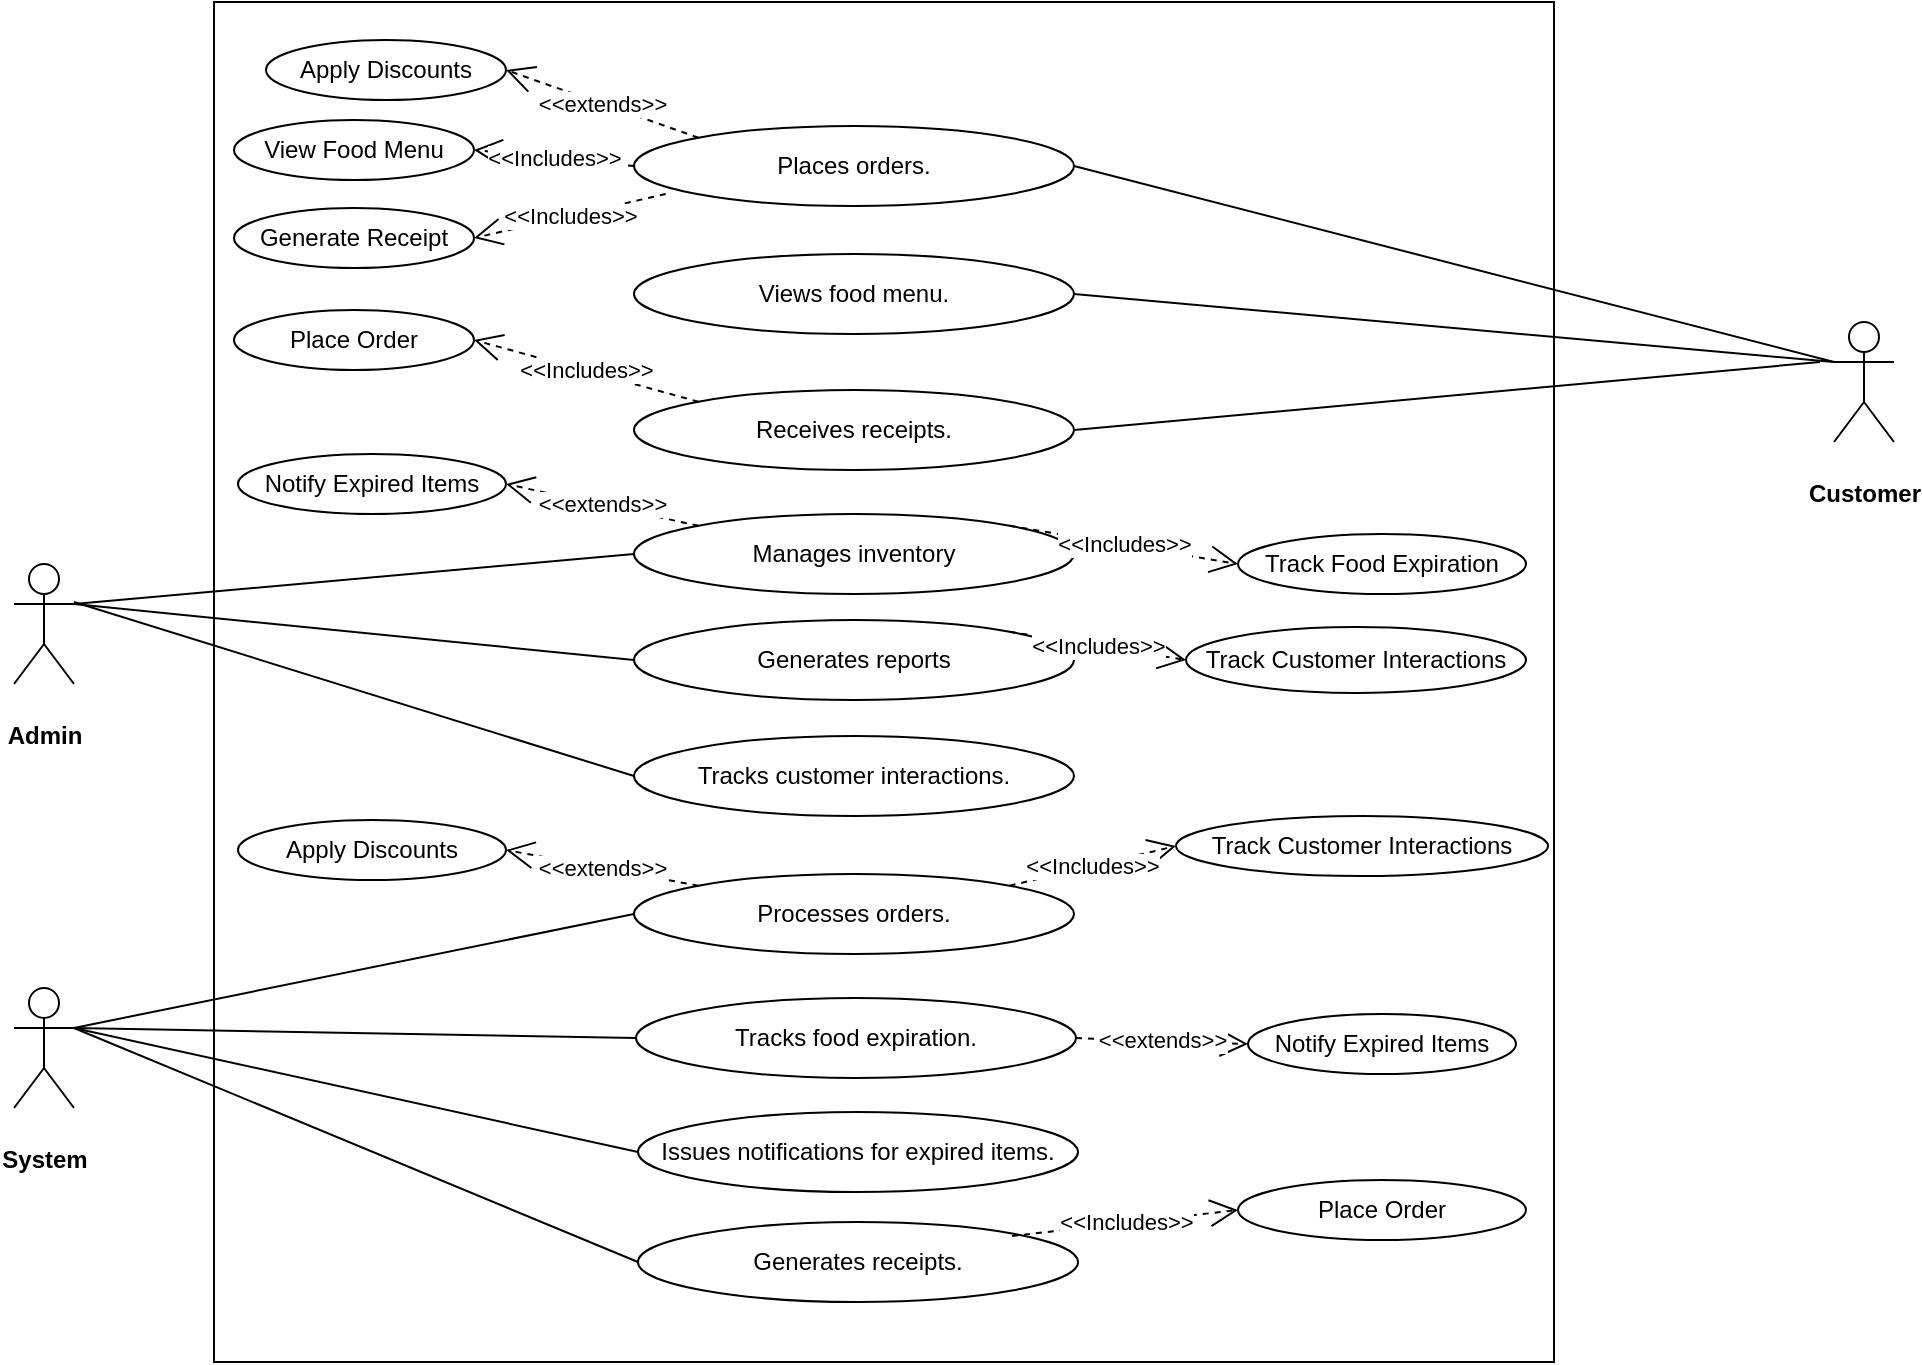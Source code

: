 <mxfile version="24.8.4">
  <diagram name="Page-1" id="Ny0K-eVpmRl2tGM9wSlF">
    <mxGraphModel dx="934" dy="485" grid="1" gridSize="10" guides="1" tooltips="1" connect="1" arrows="1" fold="1" page="1" pageScale="1" pageWidth="827" pageHeight="1169" math="0" shadow="0">
      <root>
        <mxCell id="0" />
        <mxCell id="1" parent="0" />
        <mxCell id="Omxx1tZ4pmGZDZzG7PeM-2" value="&lt;p data-pm-slice=&quot;1 1 [&amp;quot;ordered_list&amp;quot;,{&amp;quot;spread&amp;quot;:true,&amp;quot;startingNumber&amp;quot;:1,&amp;quot;start&amp;quot;:58,&amp;quot;end&amp;quot;:427},&amp;quot;regular_list_item&amp;quot;,{&amp;quot;start&amp;quot;:58,&amp;quot;end&amp;quot;:139}]&quot;&gt;&lt;strong&gt;Customer&lt;/strong&gt;&lt;/p&gt;" style="shape=umlActor;verticalLabelPosition=bottom;verticalAlign=top;html=1;" vertex="1" parent="1">
          <mxGeometry x="1000" y="170" width="30" height="60" as="geometry" />
        </mxCell>
        <mxCell id="Omxx1tZ4pmGZDZzG7PeM-3" value="&lt;p data-pm-slice=&quot;1 1 [&amp;quot;ordered_list&amp;quot;,{&amp;quot;spread&amp;quot;:true,&amp;quot;startingNumber&amp;quot;:1,&amp;quot;start&amp;quot;:58,&amp;quot;end&amp;quot;:427},&amp;quot;regular_list_item&amp;quot;,{&amp;quot;start&amp;quot;:141,&amp;quot;end&amp;quot;:290}]&quot;&gt;&lt;strong&gt;Admin&lt;/strong&gt;&lt;/p&gt;" style="shape=umlActor;verticalLabelPosition=bottom;verticalAlign=top;html=1;" vertex="1" parent="1">
          <mxGeometry x="90" y="291" width="30" height="60" as="geometry" />
        </mxCell>
        <mxCell id="Omxx1tZ4pmGZDZzG7PeM-4" value="&lt;p data-pm-slice=&quot;1 1 [&amp;quot;ordered_list&amp;quot;,{&amp;quot;spread&amp;quot;:true,&amp;quot;startingNumber&amp;quot;:1,&amp;quot;start&amp;quot;:58,&amp;quot;end&amp;quot;:427},&amp;quot;regular_list_item&amp;quot;,{&amp;quot;start&amp;quot;:292,&amp;quot;end&amp;quot;:427}]&quot;&gt;&lt;strong&gt;System&lt;/strong&gt;&lt;/p&gt;" style="shape=umlActor;verticalLabelPosition=bottom;verticalAlign=top;html=1;" vertex="1" parent="1">
          <mxGeometry x="90" y="503" width="30" height="60" as="geometry" />
        </mxCell>
        <mxCell id="Omxx1tZ4pmGZDZzG7PeM-7" value="" style="html=1;whiteSpace=wrap;" vertex="1" parent="1">
          <mxGeometry x="190" y="10" width="670" height="680" as="geometry" />
        </mxCell>
        <mxCell id="Omxx1tZ4pmGZDZzG7PeM-8" value="&lt;p data-pm-slice=&quot;1 1 [&amp;quot;ordered_list&amp;quot;,{&amp;quot;spread&amp;quot;:true,&amp;quot;startingNumber&amp;quot;:1,&amp;quot;start&amp;quot;:58,&amp;quot;end&amp;quot;:427},&amp;quot;regular_list_item&amp;quot;,{&amp;quot;start&amp;quot;:58,&amp;quot;end&amp;quot;:139},&amp;quot;list&amp;quot;,{&amp;quot;spread&amp;quot;:false,&amp;quot;start&amp;quot;:77,&amp;quot;end&amp;quot;:139},&amp;quot;regular_list_item&amp;quot;,{&amp;quot;start&amp;quot;:77,&amp;quot;end&amp;quot;:93}]&quot;&gt;Places orders.&lt;/p&gt;" style="ellipse;whiteSpace=wrap;html=1;" vertex="1" parent="1">
          <mxGeometry x="400" y="72" width="220" height="40" as="geometry" />
        </mxCell>
        <mxCell id="Omxx1tZ4pmGZDZzG7PeM-9" value="&lt;p data-pm-slice=&quot;1 1 [&amp;quot;ordered_list&amp;quot;,{&amp;quot;spread&amp;quot;:true,&amp;quot;startingNumber&amp;quot;:1,&amp;quot;start&amp;quot;:58,&amp;quot;end&amp;quot;:427},&amp;quot;regular_list_item&amp;quot;,{&amp;quot;start&amp;quot;:58,&amp;quot;end&amp;quot;:139},&amp;quot;list&amp;quot;,{&amp;quot;spread&amp;quot;:false,&amp;quot;start&amp;quot;:77,&amp;quot;end&amp;quot;:139},&amp;quot;regular_list_item&amp;quot;,{&amp;quot;start&amp;quot;:97,&amp;quot;end&amp;quot;:115}]&quot;&gt;Views food menu.&lt;/p&gt;" style="ellipse;whiteSpace=wrap;html=1;" vertex="1" parent="1">
          <mxGeometry x="400" y="136" width="220" height="40" as="geometry" />
        </mxCell>
        <mxCell id="Omxx1tZ4pmGZDZzG7PeM-10" value="&lt;p data-pm-slice=&quot;1 1 [&amp;quot;ordered_list&amp;quot;,{&amp;quot;spread&amp;quot;:true,&amp;quot;startingNumber&amp;quot;:1,&amp;quot;start&amp;quot;:58,&amp;quot;end&amp;quot;:427},&amp;quot;regular_list_item&amp;quot;,{&amp;quot;start&amp;quot;:58,&amp;quot;end&amp;quot;:139},&amp;quot;list&amp;quot;,{&amp;quot;spread&amp;quot;:false,&amp;quot;start&amp;quot;:77,&amp;quot;end&amp;quot;:139},&amp;quot;regular_list_item&amp;quot;,{&amp;quot;start&amp;quot;:119,&amp;quot;end&amp;quot;:139}]&quot;&gt;Receives receipts.&lt;/p&gt;" style="ellipse;whiteSpace=wrap;html=1;" vertex="1" parent="1">
          <mxGeometry x="400" y="204" width="220" height="40" as="geometry" />
        </mxCell>
        <mxCell id="Omxx1tZ4pmGZDZzG7PeM-11" value="&lt;p data-pm-slice=&quot;1 1 [&amp;quot;ordered_list&amp;quot;,{&amp;quot;spread&amp;quot;:true,&amp;quot;startingNumber&amp;quot;:1,&amp;quot;start&amp;quot;:58,&amp;quot;end&amp;quot;:427},&amp;quot;regular_list_item&amp;quot;,{&amp;quot;start&amp;quot;:141,&amp;quot;end&amp;quot;:290},&amp;quot;list&amp;quot;,{&amp;quot;spread&amp;quot;:false,&amp;quot;start&amp;quot;:157,&amp;quot;end&amp;quot;:290},&amp;quot;regular_list_item&amp;quot;,{&amp;quot;start&amp;quot;:157,&amp;quot;end&amp;quot;:208}]&quot;&gt;Manages inventory&lt;/p&gt;" style="ellipse;whiteSpace=wrap;html=1;" vertex="1" parent="1">
          <mxGeometry x="400" y="266" width="220" height="40" as="geometry" />
        </mxCell>
        <mxCell id="Omxx1tZ4pmGZDZzG7PeM-12" value="&lt;p data-pm-slice=&quot;1 1 [&amp;quot;ordered_list&amp;quot;,{&amp;quot;spread&amp;quot;:true,&amp;quot;startingNumber&amp;quot;:1,&amp;quot;start&amp;quot;:58,&amp;quot;end&amp;quot;:427},&amp;quot;regular_list_item&amp;quot;,{&amp;quot;start&amp;quot;:141,&amp;quot;end&amp;quot;:290},&amp;quot;list&amp;quot;,{&amp;quot;spread&amp;quot;:false,&amp;quot;start&amp;quot;:157,&amp;quot;end&amp;quot;:290},&amp;quot;regular_list_item&amp;quot;,{&amp;quot;start&amp;quot;:212,&amp;quot;end&amp;quot;:255}]&quot;&gt;Generates reports&lt;/p&gt;" style="ellipse;whiteSpace=wrap;html=1;" vertex="1" parent="1">
          <mxGeometry x="400" y="319" width="220" height="40" as="geometry" />
        </mxCell>
        <mxCell id="Omxx1tZ4pmGZDZzG7PeM-13" value="&lt;p data-pm-slice=&quot;1 1 [&amp;quot;ordered_list&amp;quot;,{&amp;quot;spread&amp;quot;:true,&amp;quot;startingNumber&amp;quot;:1,&amp;quot;start&amp;quot;:58,&amp;quot;end&amp;quot;:427},&amp;quot;regular_list_item&amp;quot;,{&amp;quot;start&amp;quot;:141,&amp;quot;end&amp;quot;:290},&amp;quot;list&amp;quot;,{&amp;quot;spread&amp;quot;:false,&amp;quot;start&amp;quot;:157,&amp;quot;end&amp;quot;:290},&amp;quot;regular_list_item&amp;quot;,{&amp;quot;start&amp;quot;:259,&amp;quot;end&amp;quot;:290}]&quot;&gt;Tracks customer interactions.&lt;/p&gt;" style="ellipse;whiteSpace=wrap;html=1;" vertex="1" parent="1">
          <mxGeometry x="400" y="377" width="220" height="40" as="geometry" />
        </mxCell>
        <mxCell id="Omxx1tZ4pmGZDZzG7PeM-14" value="&lt;p data-pm-slice=&quot;1 1 [&amp;quot;ordered_list&amp;quot;,{&amp;quot;spread&amp;quot;:true,&amp;quot;startingNumber&amp;quot;:1,&amp;quot;start&amp;quot;:58,&amp;quot;end&amp;quot;:427},&amp;quot;regular_list_item&amp;quot;,{&amp;quot;start&amp;quot;:292,&amp;quot;end&amp;quot;:427},&amp;quot;list&amp;quot;,{&amp;quot;spread&amp;quot;:false,&amp;quot;start&amp;quot;:309,&amp;quot;end&amp;quot;:427},&amp;quot;regular_list_item&amp;quot;,{&amp;quot;start&amp;quot;:309,&amp;quot;end&amp;quot;:328}]&quot;&gt;Processes orders.&lt;/p&gt;" style="ellipse;whiteSpace=wrap;html=1;" vertex="1" parent="1">
          <mxGeometry x="400" y="446" width="220" height="40" as="geometry" />
        </mxCell>
        <mxCell id="Omxx1tZ4pmGZDZzG7PeM-15" value="&lt;p data-pm-slice=&quot;1 1 [&amp;quot;ordered_list&amp;quot;,{&amp;quot;spread&amp;quot;:true,&amp;quot;startingNumber&amp;quot;:1,&amp;quot;start&amp;quot;:58,&amp;quot;end&amp;quot;:427},&amp;quot;regular_list_item&amp;quot;,{&amp;quot;start&amp;quot;:292,&amp;quot;end&amp;quot;:427},&amp;quot;list&amp;quot;,{&amp;quot;spread&amp;quot;:false,&amp;quot;start&amp;quot;:309,&amp;quot;end&amp;quot;:427},&amp;quot;regular_list_item&amp;quot;,{&amp;quot;start&amp;quot;:332,&amp;quot;end&amp;quot;:357}]&quot;&gt;Tracks food expiration.&lt;/p&gt;" style="ellipse;whiteSpace=wrap;html=1;" vertex="1" parent="1">
          <mxGeometry x="401" y="508" width="220" height="40" as="geometry" />
        </mxCell>
        <mxCell id="Omxx1tZ4pmGZDZzG7PeM-16" value="&lt;p data-pm-slice=&quot;1 1 [&amp;quot;ordered_list&amp;quot;,{&amp;quot;spread&amp;quot;:true,&amp;quot;startingNumber&amp;quot;:1,&amp;quot;start&amp;quot;:58,&amp;quot;end&amp;quot;:427},&amp;quot;regular_list_item&amp;quot;,{&amp;quot;start&amp;quot;:292,&amp;quot;end&amp;quot;:427},&amp;quot;list&amp;quot;,{&amp;quot;spread&amp;quot;:false,&amp;quot;start&amp;quot;:309,&amp;quot;end&amp;quot;:427},&amp;quot;regular_list_item&amp;quot;,{&amp;quot;start&amp;quot;:361,&amp;quot;end&amp;quot;:402}]&quot;&gt;Issues notifications for expired items.&lt;/p&gt;" style="ellipse;whiteSpace=wrap;html=1;" vertex="1" parent="1">
          <mxGeometry x="402" y="565" width="220" height="40" as="geometry" />
        </mxCell>
        <mxCell id="Omxx1tZ4pmGZDZzG7PeM-17" value="&lt;p data-pm-slice=&quot;1 1 [&amp;quot;ordered_list&amp;quot;,{&amp;quot;spread&amp;quot;:true,&amp;quot;startingNumber&amp;quot;:1,&amp;quot;start&amp;quot;:58,&amp;quot;end&amp;quot;:427},&amp;quot;regular_list_item&amp;quot;,{&amp;quot;start&amp;quot;:292,&amp;quot;end&amp;quot;:427},&amp;quot;list&amp;quot;,{&amp;quot;spread&amp;quot;:false,&amp;quot;start&amp;quot;:309,&amp;quot;end&amp;quot;:427},&amp;quot;regular_list_item&amp;quot;,{&amp;quot;start&amp;quot;:406,&amp;quot;end&amp;quot;:427}]&quot;&gt;Generates receipts.&lt;/p&gt;" style="ellipse;whiteSpace=wrap;html=1;" vertex="1" parent="1">
          <mxGeometry x="402" y="620" width="220" height="40" as="geometry" />
        </mxCell>
        <mxCell id="Omxx1tZ4pmGZDZzG7PeM-18" value="View Food Menu" style="ellipse;whiteSpace=wrap;html=1;" vertex="1" parent="1">
          <mxGeometry x="200" y="69" width="120" height="30" as="geometry" />
        </mxCell>
        <mxCell id="Omxx1tZ4pmGZDZzG7PeM-19" value="Generate Receipt" style="ellipse;whiteSpace=wrap;html=1;" vertex="1" parent="1">
          <mxGeometry x="200" y="113" width="120" height="30" as="geometry" />
        </mxCell>
        <mxCell id="Omxx1tZ4pmGZDZzG7PeM-20" value="&amp;lt;&amp;lt;Includes&amp;gt;&amp;gt;" style="endArrow=open;endSize=12;dashed=1;html=1;rounded=0;exitX=0;exitY=0.5;exitDx=0;exitDy=0;entryX=1;entryY=0.5;entryDx=0;entryDy=0;" edge="1" parent="1" source="Omxx1tZ4pmGZDZzG7PeM-8" target="Omxx1tZ4pmGZDZzG7PeM-18">
          <mxGeometry width="160" relative="1" as="geometry">
            <mxPoint x="610" y="89" as="sourcePoint" />
            <mxPoint x="770" y="89" as="targetPoint" />
          </mxGeometry>
        </mxCell>
        <mxCell id="Omxx1tZ4pmGZDZzG7PeM-21" value="&amp;lt;&amp;lt;Includes&amp;gt;&amp;gt;" style="endArrow=open;endSize=12;dashed=1;html=1;rounded=0;exitX=0.072;exitY=0.85;exitDx=0;exitDy=0;entryX=1;entryY=0.5;entryDx=0;entryDy=0;exitPerimeter=0;" edge="1" parent="1" source="Omxx1tZ4pmGZDZzG7PeM-8" target="Omxx1tZ4pmGZDZzG7PeM-19">
          <mxGeometry width="160" relative="1" as="geometry">
            <mxPoint x="598" y="133" as="sourcePoint" />
            <mxPoint x="714" y="96" as="targetPoint" />
          </mxGeometry>
        </mxCell>
        <mxCell id="Omxx1tZ4pmGZDZzG7PeM-22" value="Apply Discounts" style="ellipse;whiteSpace=wrap;html=1;" vertex="1" parent="1">
          <mxGeometry x="216" y="29" width="120" height="30" as="geometry" />
        </mxCell>
        <mxCell id="Omxx1tZ4pmGZDZzG7PeM-23" value="&amp;lt;&amp;lt;extends&amp;gt;&amp;gt;" style="endArrow=open;endSize=12;dashed=1;html=1;rounded=0;exitX=0;exitY=0;exitDx=0;exitDy=0;entryX=1;entryY=0.5;entryDx=0;entryDy=0;" edge="1" parent="1" source="Omxx1tZ4pmGZDZzG7PeM-8" target="Omxx1tZ4pmGZDZzG7PeM-22">
          <mxGeometry width="160" relative="1" as="geometry">
            <mxPoint x="317" y="118" as="sourcePoint" />
            <mxPoint x="433" y="81" as="targetPoint" />
          </mxGeometry>
        </mxCell>
        <mxCell id="Omxx1tZ4pmGZDZzG7PeM-24" value="Place Order" style="ellipse;whiteSpace=wrap;html=1;" vertex="1" parent="1">
          <mxGeometry x="200" y="164" width="120" height="30" as="geometry" />
        </mxCell>
        <mxCell id="Omxx1tZ4pmGZDZzG7PeM-25" value="&amp;lt;&amp;lt;Includes&amp;gt;&amp;gt;" style="endArrow=open;endSize=12;dashed=1;html=1;rounded=0;exitX=0;exitY=0;exitDx=0;exitDy=0;entryX=1;entryY=0.5;entryDx=0;entryDy=0;" edge="1" parent="1" target="Omxx1tZ4pmGZDZzG7PeM-24" source="Omxx1tZ4pmGZDZzG7PeM-10">
          <mxGeometry x="0.001" width="160" relative="1" as="geometry">
            <mxPoint x="432.427" y="199.82" as="sourcePoint" />
            <mxPoint x="724" y="157" as="targetPoint" />
            <mxPoint as="offset" />
          </mxGeometry>
        </mxCell>
        <mxCell id="Omxx1tZ4pmGZDZzG7PeM-26" value="Track Food Expiration" style="ellipse;whiteSpace=wrap;html=1;" vertex="1" parent="1">
          <mxGeometry x="702" y="276" width="144" height="30" as="geometry" />
        </mxCell>
        <mxCell id="Omxx1tZ4pmGZDZzG7PeM-27" value="&amp;lt;&amp;lt;Includes&amp;gt;&amp;gt;" style="endArrow=open;endSize=12;dashed=1;html=1;rounded=0;exitX=1;exitY=0;exitDx=0;exitDy=0;entryX=0;entryY=0.5;entryDx=0;entryDy=0;" edge="1" parent="1" target="Omxx1tZ4pmGZDZzG7PeM-26" source="Omxx1tZ4pmGZDZzG7PeM-11">
          <mxGeometry width="160" relative="1" as="geometry">
            <mxPoint x="598" y="272" as="sourcePoint" />
            <mxPoint x="734" y="229" as="targetPoint" />
          </mxGeometry>
        </mxCell>
        <mxCell id="Omxx1tZ4pmGZDZzG7PeM-28" value="Notify Expired Items" style="ellipse;whiteSpace=wrap;html=1;" vertex="1" parent="1">
          <mxGeometry x="202" y="236" width="134" height="30" as="geometry" />
        </mxCell>
        <mxCell id="Omxx1tZ4pmGZDZzG7PeM-29" value="&amp;lt;&amp;lt;extends&amp;gt;&amp;gt;" style="endArrow=open;endSize=12;dashed=1;html=1;rounded=0;exitX=0;exitY=0;exitDx=0;exitDy=0;entryX=1;entryY=0.5;entryDx=0;entryDy=0;" edge="1" parent="1" target="Omxx1tZ4pmGZDZzG7PeM-28" source="Omxx1tZ4pmGZDZzG7PeM-11">
          <mxGeometry width="160" relative="1" as="geometry">
            <mxPoint x="429" y="269" as="sourcePoint" />
            <mxPoint x="430" y="255" as="targetPoint" />
          </mxGeometry>
        </mxCell>
        <mxCell id="Omxx1tZ4pmGZDZzG7PeM-30" value="Track Customer Interactions" style="ellipse;whiteSpace=wrap;html=1;" vertex="1" parent="1">
          <mxGeometry x="676" y="322.5" width="170" height="33" as="geometry" />
        </mxCell>
        <mxCell id="Omxx1tZ4pmGZDZzG7PeM-31" value="&amp;lt;&amp;lt;Includes&amp;gt;&amp;gt;" style="endArrow=open;endSize=12;dashed=1;html=1;rounded=0;exitX=1;exitY=0;exitDx=0;exitDy=0;entryX=0;entryY=0.5;entryDx=0;entryDy=0;" edge="1" parent="1" target="Omxx1tZ4pmGZDZzG7PeM-30" source="Omxx1tZ4pmGZDZzG7PeM-12">
          <mxGeometry width="160" relative="1" as="geometry">
            <mxPoint x="589" y="323" as="sourcePoint" />
            <mxPoint x="735" y="280" as="targetPoint" />
          </mxGeometry>
        </mxCell>
        <mxCell id="Omxx1tZ4pmGZDZzG7PeM-36" value="Track Customer Interactions" style="ellipse;whiteSpace=wrap;html=1;" vertex="1" parent="1">
          <mxGeometry x="671" y="417" width="186" height="30" as="geometry" />
        </mxCell>
        <mxCell id="Omxx1tZ4pmGZDZzG7PeM-37" value="&amp;lt;&amp;lt;Includes&amp;gt;&amp;gt;" style="endArrow=open;endSize=12;dashed=1;html=1;rounded=0;exitX=1;exitY=0;exitDx=0;exitDy=0;entryX=0;entryY=0.5;entryDx=0;entryDy=0;" edge="1" parent="1" target="Omxx1tZ4pmGZDZzG7PeM-36" source="Omxx1tZ4pmGZDZzG7PeM-14">
          <mxGeometry x="-0.008" width="160" relative="1" as="geometry">
            <mxPoint x="589" y="428" as="sourcePoint" />
            <mxPoint x="736" y="383" as="targetPoint" />
            <mxPoint as="offset" />
          </mxGeometry>
        </mxCell>
        <mxCell id="Omxx1tZ4pmGZDZzG7PeM-38" value="Apply Discounts" style="ellipse;whiteSpace=wrap;html=1;" vertex="1" parent="1">
          <mxGeometry x="202" y="419" width="134" height="30" as="geometry" />
        </mxCell>
        <mxCell id="Omxx1tZ4pmGZDZzG7PeM-39" value="&amp;lt;&amp;lt;extends&amp;gt;&amp;gt;" style="endArrow=open;endSize=12;dashed=1;html=1;rounded=0;exitX=0;exitY=0;exitDx=0;exitDy=0;entryX=1;entryY=0.5;entryDx=0;entryDy=0;" edge="1" parent="1" target="Omxx1tZ4pmGZDZzG7PeM-38" source="Omxx1tZ4pmGZDZzG7PeM-14">
          <mxGeometry x="-0.003" width="160" relative="1" as="geometry">
            <mxPoint x="433" y="428" as="sourcePoint" />
            <mxPoint x="432" y="409" as="targetPoint" />
            <mxPoint as="offset" />
          </mxGeometry>
        </mxCell>
        <mxCell id="Omxx1tZ4pmGZDZzG7PeM-42" value="Notify Expired Items" style="ellipse;whiteSpace=wrap;html=1;" vertex="1" parent="1">
          <mxGeometry x="707" y="516" width="134" height="30" as="geometry" />
        </mxCell>
        <mxCell id="Omxx1tZ4pmGZDZzG7PeM-43" value="&amp;lt;&amp;lt;extends&amp;gt;&amp;gt;" style="endArrow=open;endSize=12;dashed=1;html=1;rounded=0;exitX=1;exitY=0.5;exitDx=0;exitDy=0;entryX=0;entryY=0.5;entryDx=0;entryDy=0;" edge="1" parent="1" target="Omxx1tZ4pmGZDZzG7PeM-42" source="Omxx1tZ4pmGZDZzG7PeM-15">
          <mxGeometry x="-0.004" width="160" relative="1" as="geometry">
            <mxPoint x="433" y="520" as="sourcePoint" />
            <mxPoint x="432" y="501" as="targetPoint" />
            <mxPoint as="offset" />
          </mxGeometry>
        </mxCell>
        <mxCell id="Omxx1tZ4pmGZDZzG7PeM-48" value="Place Order" style="ellipse;whiteSpace=wrap;html=1;" vertex="1" parent="1">
          <mxGeometry x="702" y="599" width="144" height="30" as="geometry" />
        </mxCell>
        <mxCell id="Omxx1tZ4pmGZDZzG7PeM-49" value="&amp;lt;&amp;lt;Includes&amp;gt;&amp;gt;" style="endArrow=open;endSize=12;dashed=1;html=1;rounded=0;exitX=1;exitY=0;exitDx=0;exitDy=0;entryX=0;entryY=0.5;entryDx=0;entryDy=0;" edge="1" parent="1" target="Omxx1tZ4pmGZDZzG7PeM-48">
          <mxGeometry width="160" relative="1" as="geometry">
            <mxPoint x="589" y="627" as="sourcePoint" />
            <mxPoint x="736" y="582" as="targetPoint" />
          </mxGeometry>
        </mxCell>
        <mxCell id="Omxx1tZ4pmGZDZzG7PeM-53" value="" style="endArrow=none;endFill=0;html=1;rounded=0;entryX=1;entryY=0.5;entryDx=0;entryDy=0;exitX=0;exitY=0.333;exitDx=0;exitDy=0;exitPerimeter=0;" edge="1" parent="1" source="Omxx1tZ4pmGZDZzG7PeM-2" target="Omxx1tZ4pmGZDZzG7PeM-8">
          <mxGeometry width="160" relative="1" as="geometry">
            <mxPoint x="670" y="140" as="sourcePoint" />
            <mxPoint x="830" y="140" as="targetPoint" />
          </mxGeometry>
        </mxCell>
        <mxCell id="Omxx1tZ4pmGZDZzG7PeM-54" value="" style="endArrow=none;endFill=0;html=1;rounded=0;entryX=1;entryY=0.5;entryDx=0;entryDy=0;" edge="1" parent="1" target="Omxx1tZ4pmGZDZzG7PeM-9">
          <mxGeometry width="160" relative="1" as="geometry">
            <mxPoint x="1000" y="190" as="sourcePoint" />
            <mxPoint x="630" y="140" as="targetPoint" />
          </mxGeometry>
        </mxCell>
        <mxCell id="Omxx1tZ4pmGZDZzG7PeM-55" value="" style="endArrow=none;endFill=0;html=1;rounded=0;entryX=1;entryY=0.5;entryDx=0;entryDy=0;" edge="1" parent="1" target="Omxx1tZ4pmGZDZzG7PeM-10">
          <mxGeometry width="160" relative="1" as="geometry">
            <mxPoint x="993" y="190" as="sourcePoint" />
            <mxPoint x="613" y="209" as="targetPoint" />
          </mxGeometry>
        </mxCell>
        <mxCell id="Omxx1tZ4pmGZDZzG7PeM-57" value="" style="endArrow=none;endFill=0;html=1;rounded=0;entryX=0;entryY=0.5;entryDx=0;entryDy=0;exitX=1;exitY=0.333;exitDx=0;exitDy=0;exitPerimeter=0;" edge="1" parent="1" source="Omxx1tZ4pmGZDZzG7PeM-3" target="Omxx1tZ4pmGZDZzG7PeM-11">
          <mxGeometry width="160" relative="1" as="geometry">
            <mxPoint x="1003" y="204" as="sourcePoint" />
            <mxPoint x="630" y="238" as="targetPoint" />
          </mxGeometry>
        </mxCell>
        <mxCell id="Omxx1tZ4pmGZDZzG7PeM-58" value="" style="endArrow=none;endFill=0;html=1;rounded=0;entryX=0;entryY=0.5;entryDx=0;entryDy=0;exitX=1;exitY=0.333;exitDx=0;exitDy=0;exitPerimeter=0;" edge="1" parent="1" source="Omxx1tZ4pmGZDZzG7PeM-3" target="Omxx1tZ4pmGZDZzG7PeM-12">
          <mxGeometry width="160" relative="1" as="geometry">
            <mxPoint x="130" y="321" as="sourcePoint" />
            <mxPoint x="410" y="296" as="targetPoint" />
          </mxGeometry>
        </mxCell>
        <mxCell id="Omxx1tZ4pmGZDZzG7PeM-59" value="" style="endArrow=none;endFill=0;html=1;rounded=0;entryX=0;entryY=0.5;entryDx=0;entryDy=0;" edge="1" parent="1" target="Omxx1tZ4pmGZDZzG7PeM-13">
          <mxGeometry width="160" relative="1" as="geometry">
            <mxPoint x="120" y="310" as="sourcePoint" />
            <mxPoint x="410" y="349" as="targetPoint" />
          </mxGeometry>
        </mxCell>
        <mxCell id="Omxx1tZ4pmGZDZzG7PeM-60" value="" style="endArrow=none;endFill=0;html=1;rounded=0;entryX=0;entryY=0.5;entryDx=0;entryDy=0;exitX=1;exitY=0.333;exitDx=0;exitDy=0;exitPerimeter=0;" edge="1" parent="1" source="Omxx1tZ4pmGZDZzG7PeM-4" target="Omxx1tZ4pmGZDZzG7PeM-14">
          <mxGeometry width="160" relative="1" as="geometry">
            <mxPoint x="130" y="328" as="sourcePoint" />
            <mxPoint x="410" y="410" as="targetPoint" />
          </mxGeometry>
        </mxCell>
        <mxCell id="Omxx1tZ4pmGZDZzG7PeM-61" value="" style="endArrow=none;endFill=0;html=1;rounded=0;entryX=0;entryY=0.5;entryDx=0;entryDy=0;exitX=1;exitY=0.333;exitDx=0;exitDy=0;exitPerimeter=0;" edge="1" parent="1" source="Omxx1tZ4pmGZDZzG7PeM-4" target="Omxx1tZ4pmGZDZzG7PeM-15">
          <mxGeometry width="160" relative="1" as="geometry">
            <mxPoint x="125" y="537" as="sourcePoint" />
            <mxPoint x="405" y="499" as="targetPoint" />
          </mxGeometry>
        </mxCell>
        <mxCell id="Omxx1tZ4pmGZDZzG7PeM-62" value="" style="endArrow=none;endFill=0;html=1;rounded=0;entryX=0;entryY=0.5;entryDx=0;entryDy=0;exitX=1;exitY=0.333;exitDx=0;exitDy=0;exitPerimeter=0;" edge="1" parent="1" source="Omxx1tZ4pmGZDZzG7PeM-4" target="Omxx1tZ4pmGZDZzG7PeM-16">
          <mxGeometry width="160" relative="1" as="geometry">
            <mxPoint x="120" y="520" as="sourcePoint" />
            <mxPoint x="411" y="551" as="targetPoint" />
          </mxGeometry>
        </mxCell>
        <mxCell id="Omxx1tZ4pmGZDZzG7PeM-63" value="" style="endArrow=none;endFill=0;html=1;rounded=0;entryX=0;entryY=0.5;entryDx=0;entryDy=0;exitX=1;exitY=0.333;exitDx=0;exitDy=0;exitPerimeter=0;" edge="1" parent="1" source="Omxx1tZ4pmGZDZzG7PeM-4" target="Omxx1tZ4pmGZDZzG7PeM-17">
          <mxGeometry width="160" relative="1" as="geometry">
            <mxPoint x="130" y="543" as="sourcePoint" />
            <mxPoint x="412" y="607" as="targetPoint" />
          </mxGeometry>
        </mxCell>
      </root>
    </mxGraphModel>
  </diagram>
</mxfile>
